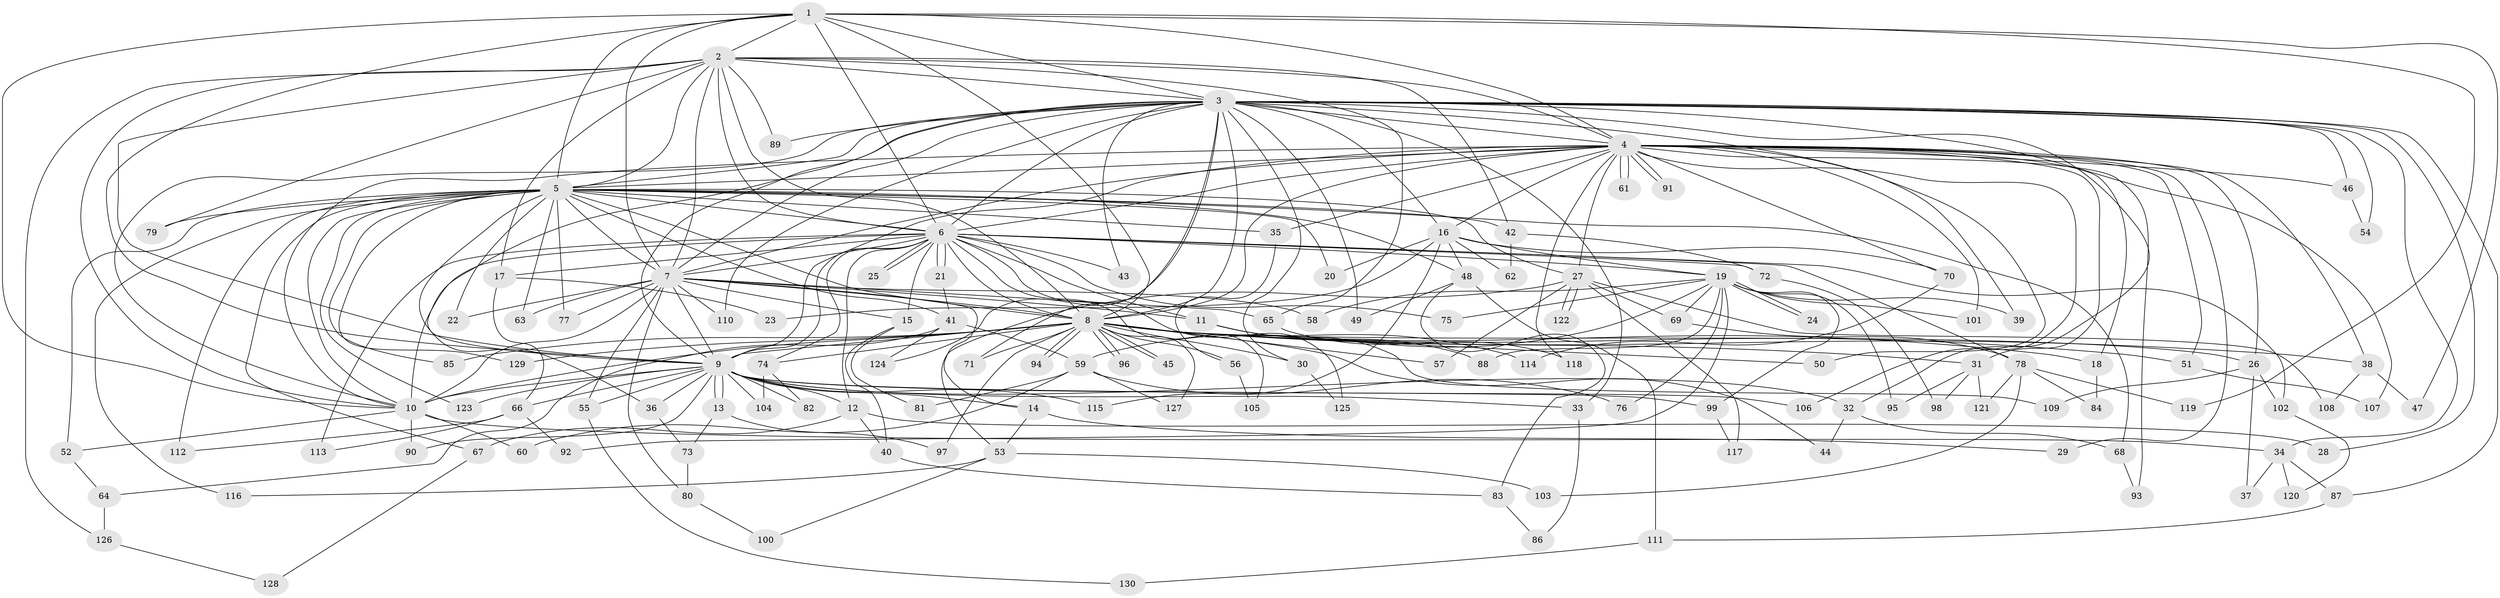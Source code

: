 // Generated by graph-tools (version 1.1) at 2025/11/02/27/25 16:11:05]
// undirected, 130 vertices, 285 edges
graph export_dot {
graph [start="1"]
  node [color=gray90,style=filled];
  1;
  2;
  3;
  4;
  5;
  6;
  7;
  8;
  9;
  10;
  11;
  12;
  13;
  14;
  15;
  16;
  17;
  18;
  19;
  20;
  21;
  22;
  23;
  24;
  25;
  26;
  27;
  28;
  29;
  30;
  31;
  32;
  33;
  34;
  35;
  36;
  37;
  38;
  39;
  40;
  41;
  42;
  43;
  44;
  45;
  46;
  47;
  48;
  49;
  50;
  51;
  52;
  53;
  54;
  55;
  56;
  57;
  58;
  59;
  60;
  61;
  62;
  63;
  64;
  65;
  66;
  67;
  68;
  69;
  70;
  71;
  72;
  73;
  74;
  75;
  76;
  77;
  78;
  79;
  80;
  81;
  82;
  83;
  84;
  85;
  86;
  87;
  88;
  89;
  90;
  91;
  92;
  93;
  94;
  95;
  96;
  97;
  98;
  99;
  100;
  101;
  102;
  103;
  104;
  105;
  106;
  107;
  108;
  109;
  110;
  111;
  112;
  113;
  114;
  115;
  116;
  117;
  118;
  119;
  120;
  121;
  122;
  123;
  124;
  125;
  126;
  127;
  128;
  129;
  130;
  1 -- 2;
  1 -- 3;
  1 -- 4;
  1 -- 5;
  1 -- 6;
  1 -- 7;
  1 -- 8;
  1 -- 9;
  1 -- 10;
  1 -- 47;
  1 -- 119;
  2 -- 3;
  2 -- 4;
  2 -- 5;
  2 -- 6;
  2 -- 7;
  2 -- 8;
  2 -- 9;
  2 -- 10;
  2 -- 17;
  2 -- 42;
  2 -- 65;
  2 -- 79;
  2 -- 89;
  2 -- 126;
  3 -- 4;
  3 -- 5;
  3 -- 6;
  3 -- 7;
  3 -- 8;
  3 -- 9;
  3 -- 10;
  3 -- 16;
  3 -- 28;
  3 -- 30;
  3 -- 32;
  3 -- 33;
  3 -- 34;
  3 -- 36;
  3 -- 39;
  3 -- 43;
  3 -- 46;
  3 -- 49;
  3 -- 54;
  3 -- 71;
  3 -- 87;
  3 -- 89;
  3 -- 107;
  3 -- 110;
  3 -- 124;
  4 -- 5;
  4 -- 6;
  4 -- 7;
  4 -- 8;
  4 -- 9;
  4 -- 10;
  4 -- 16;
  4 -- 18;
  4 -- 26;
  4 -- 27;
  4 -- 29;
  4 -- 31;
  4 -- 35;
  4 -- 38;
  4 -- 46;
  4 -- 50;
  4 -- 51;
  4 -- 61;
  4 -- 61;
  4 -- 70;
  4 -- 91;
  4 -- 91;
  4 -- 93;
  4 -- 101;
  4 -- 106;
  4 -- 118;
  5 -- 6;
  5 -- 7;
  5 -- 8;
  5 -- 9;
  5 -- 10;
  5 -- 20;
  5 -- 22;
  5 -- 27;
  5 -- 35;
  5 -- 41;
  5 -- 42;
  5 -- 48;
  5 -- 52;
  5 -- 63;
  5 -- 67;
  5 -- 68;
  5 -- 77;
  5 -- 79;
  5 -- 85;
  5 -- 112;
  5 -- 116;
  5 -- 123;
  5 -- 129;
  6 -- 7;
  6 -- 8;
  6 -- 9;
  6 -- 10;
  6 -- 11;
  6 -- 12;
  6 -- 15;
  6 -- 17;
  6 -- 19;
  6 -- 21;
  6 -- 21;
  6 -- 25;
  6 -- 25;
  6 -- 43;
  6 -- 72;
  6 -- 74;
  6 -- 75;
  6 -- 78;
  6 -- 102;
  6 -- 105;
  6 -- 113;
  6 -- 125;
  7 -- 8;
  7 -- 9;
  7 -- 10;
  7 -- 11;
  7 -- 14;
  7 -- 15;
  7 -- 22;
  7 -- 55;
  7 -- 58;
  7 -- 63;
  7 -- 65;
  7 -- 77;
  7 -- 80;
  7 -- 110;
  8 -- 9;
  8 -- 10;
  8 -- 18;
  8 -- 26;
  8 -- 30;
  8 -- 31;
  8 -- 38;
  8 -- 44;
  8 -- 45;
  8 -- 45;
  8 -- 50;
  8 -- 51;
  8 -- 56;
  8 -- 57;
  8 -- 71;
  8 -- 74;
  8 -- 85;
  8 -- 94;
  8 -- 94;
  8 -- 96;
  8 -- 96;
  8 -- 97;
  8 -- 114;
  8 -- 127;
  8 -- 129;
  9 -- 10;
  9 -- 12;
  9 -- 13;
  9 -- 13;
  9 -- 14;
  9 -- 32;
  9 -- 33;
  9 -- 36;
  9 -- 55;
  9 -- 66;
  9 -- 82;
  9 -- 90;
  9 -- 99;
  9 -- 104;
  9 -- 106;
  9 -- 115;
  9 -- 123;
  10 -- 34;
  10 -- 52;
  10 -- 60;
  10 -- 90;
  11 -- 88;
  11 -- 109;
  12 -- 28;
  12 -- 40;
  12 -- 67;
  13 -- 73;
  13 -- 97;
  14 -- 29;
  14 -- 53;
  15 -- 40;
  15 -- 81;
  16 -- 19;
  16 -- 20;
  16 -- 23;
  16 -- 48;
  16 -- 62;
  16 -- 70;
  16 -- 115;
  17 -- 23;
  17 -- 66;
  18 -- 84;
  19 -- 24;
  19 -- 24;
  19 -- 39;
  19 -- 58;
  19 -- 59;
  19 -- 69;
  19 -- 75;
  19 -- 76;
  19 -- 88;
  19 -- 92;
  19 -- 95;
  19 -- 99;
  19 -- 101;
  21 -- 41;
  26 -- 37;
  26 -- 102;
  26 -- 109;
  27 -- 53;
  27 -- 57;
  27 -- 69;
  27 -- 108;
  27 -- 117;
  27 -- 122;
  27 -- 122;
  30 -- 125;
  31 -- 95;
  31 -- 98;
  31 -- 121;
  32 -- 44;
  32 -- 68;
  33 -- 86;
  34 -- 37;
  34 -- 87;
  34 -- 120;
  35 -- 56;
  36 -- 73;
  38 -- 47;
  38 -- 108;
  40 -- 83;
  41 -- 59;
  41 -- 64;
  41 -- 124;
  42 -- 62;
  42 -- 72;
  46 -- 54;
  48 -- 49;
  48 -- 83;
  48 -- 111;
  51 -- 107;
  52 -- 64;
  53 -- 100;
  53 -- 103;
  53 -- 116;
  55 -- 130;
  56 -- 105;
  59 -- 60;
  59 -- 76;
  59 -- 81;
  59 -- 127;
  64 -- 126;
  65 -- 118;
  66 -- 92;
  66 -- 112;
  66 -- 113;
  67 -- 128;
  68 -- 93;
  69 -- 78;
  70 -- 114;
  72 -- 98;
  73 -- 80;
  74 -- 82;
  74 -- 104;
  78 -- 84;
  78 -- 103;
  78 -- 119;
  78 -- 121;
  80 -- 100;
  83 -- 86;
  87 -- 111;
  99 -- 117;
  102 -- 120;
  111 -- 130;
  126 -- 128;
}
